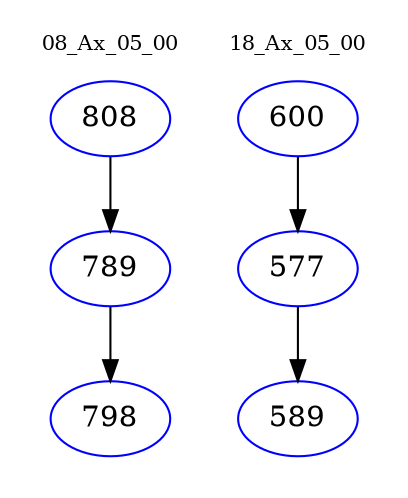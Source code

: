 digraph{
subgraph cluster_0 {
color = white
label = "08_Ax_05_00";
fontsize=10;
T0_808 [label="808", color="blue"]
T0_808 -> T0_789 [color="black"]
T0_789 [label="789", color="blue"]
T0_789 -> T0_798 [color="black"]
T0_798 [label="798", color="blue"]
}
subgraph cluster_1 {
color = white
label = "18_Ax_05_00";
fontsize=10;
T1_600 [label="600", color="blue"]
T1_600 -> T1_577 [color="black"]
T1_577 [label="577", color="blue"]
T1_577 -> T1_589 [color="black"]
T1_589 [label="589", color="blue"]
}
}

